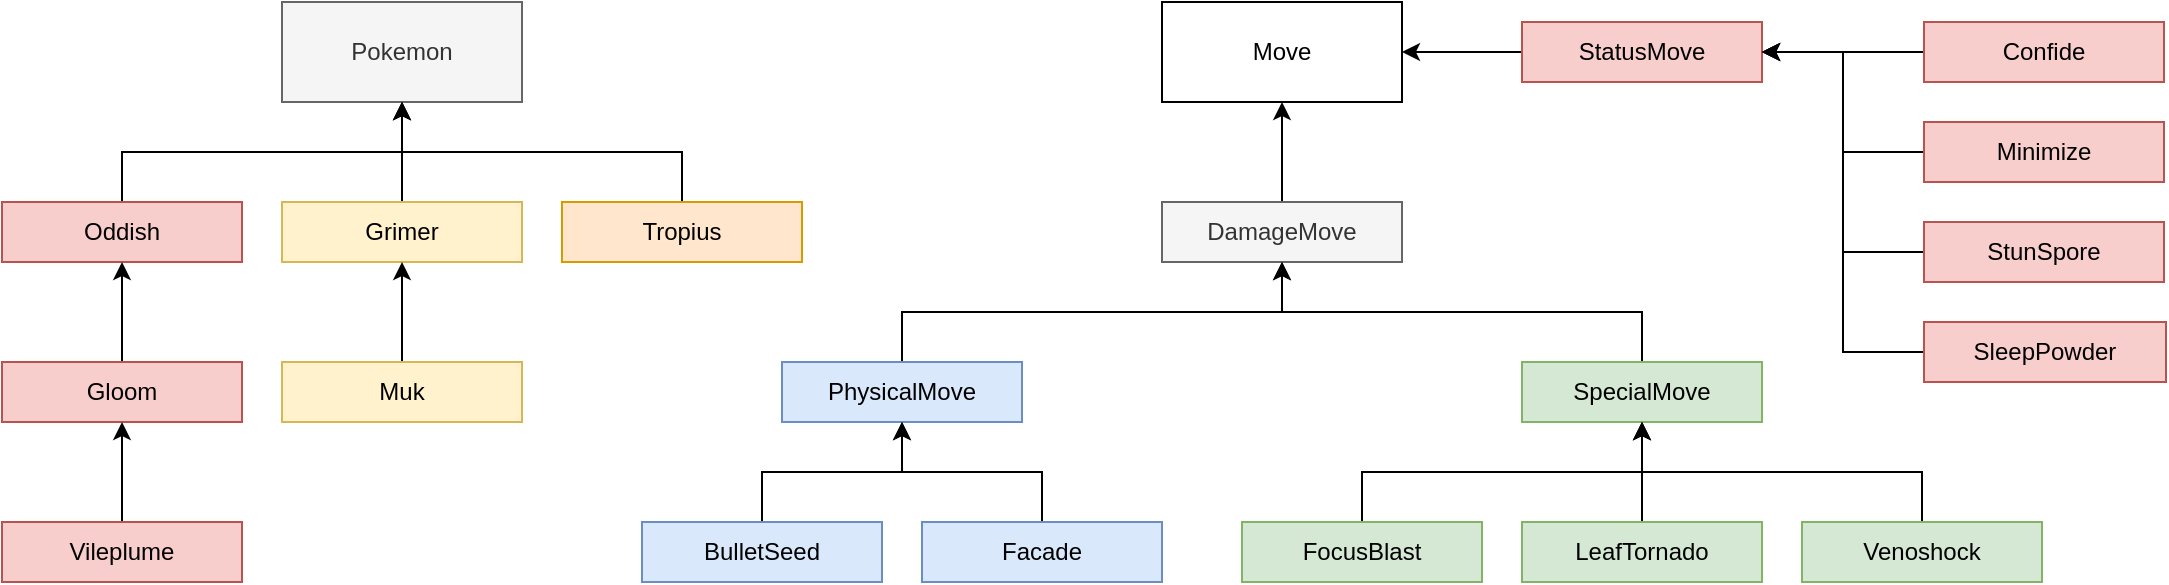 <mxfile version="20.5.1" type="github">
  <diagram id="C5RBs43oDa-KdzZeNtuy" name="Page-1">
    <mxGraphModel dx="1935" dy="647" grid="1" gridSize="10" guides="1" tooltips="1" connect="1" arrows="1" fold="1" page="1" pageScale="1" pageWidth="827" pageHeight="1169" math="0" shadow="0">
      <root>
        <mxCell id="WIyWlLk6GJQsqaUBKTNV-0" />
        <mxCell id="WIyWlLk6GJQsqaUBKTNV-1" parent="WIyWlLk6GJQsqaUBKTNV-0" />
        <mxCell id="nfMXEgDPx6NqNk5T6Ewk-1" value="Pokemon" style="rounded=0;whiteSpace=wrap;html=1;strokeColor=#666666;fillColor=#f5f5f5;fontColor=#333333;" vertex="1" parent="WIyWlLk6GJQsqaUBKTNV-1">
          <mxGeometry x="120" y="110" width="120" height="50" as="geometry" />
        </mxCell>
        <mxCell id="nfMXEgDPx6NqNk5T6Ewk-4" style="edgeStyle=orthogonalEdgeStyle;rounded=0;orthogonalLoop=1;jettySize=auto;html=1;exitX=0.5;exitY=0;exitDx=0;exitDy=0;entryX=0.5;entryY=1;entryDx=0;entryDy=0;" edge="1" parent="WIyWlLk6GJQsqaUBKTNV-1" source="nfMXEgDPx6NqNk5T6Ewk-2" target="nfMXEgDPx6NqNk5T6Ewk-1">
          <mxGeometry relative="1" as="geometry" />
        </mxCell>
        <mxCell id="nfMXEgDPx6NqNk5T6Ewk-2" value="Tropius" style="rounded=0;whiteSpace=wrap;html=1;strokeColor=#d79b00;fillColor=#ffe6cc;" vertex="1" parent="WIyWlLk6GJQsqaUBKTNV-1">
          <mxGeometry x="260" y="210" width="120" height="30" as="geometry" />
        </mxCell>
        <mxCell id="nfMXEgDPx6NqNk5T6Ewk-7" style="edgeStyle=orthogonalEdgeStyle;rounded=0;orthogonalLoop=1;jettySize=auto;html=1;exitX=0.5;exitY=0;exitDx=0;exitDy=0;entryX=0.5;entryY=1;entryDx=0;entryDy=0;" edge="1" parent="WIyWlLk6GJQsqaUBKTNV-1" source="nfMXEgDPx6NqNk5T6Ewk-5" target="nfMXEgDPx6NqNk5T6Ewk-1">
          <mxGeometry relative="1" as="geometry" />
        </mxCell>
        <mxCell id="nfMXEgDPx6NqNk5T6Ewk-5" value="Grimer" style="rounded=0;whiteSpace=wrap;html=1;strokeColor=#d6b656;fillColor=#fff2cc;" vertex="1" parent="WIyWlLk6GJQsqaUBKTNV-1">
          <mxGeometry x="120" y="210" width="120" height="30" as="geometry" />
        </mxCell>
        <mxCell id="nfMXEgDPx6NqNk5T6Ewk-9" style="edgeStyle=orthogonalEdgeStyle;rounded=0;orthogonalLoop=1;jettySize=auto;html=1;exitX=0.5;exitY=0;exitDx=0;exitDy=0;entryX=0.5;entryY=1;entryDx=0;entryDy=0;" edge="1" parent="WIyWlLk6GJQsqaUBKTNV-1" source="nfMXEgDPx6NqNk5T6Ewk-8" target="nfMXEgDPx6NqNk5T6Ewk-1">
          <mxGeometry relative="1" as="geometry" />
        </mxCell>
        <mxCell id="nfMXEgDPx6NqNk5T6Ewk-8" value="Oddish" style="rounded=0;whiteSpace=wrap;html=1;strokeColor=#b85450;fillColor=#f8cecc;" vertex="1" parent="WIyWlLk6GJQsqaUBKTNV-1">
          <mxGeometry x="-20" y="210" width="120" height="30" as="geometry" />
        </mxCell>
        <mxCell id="nfMXEgDPx6NqNk5T6Ewk-11" style="edgeStyle=orthogonalEdgeStyle;rounded=0;orthogonalLoop=1;jettySize=auto;html=1;exitX=0.5;exitY=0;exitDx=0;exitDy=0;entryX=0.5;entryY=1;entryDx=0;entryDy=0;" edge="1" parent="WIyWlLk6GJQsqaUBKTNV-1" source="nfMXEgDPx6NqNk5T6Ewk-10" target="nfMXEgDPx6NqNk5T6Ewk-5">
          <mxGeometry relative="1" as="geometry" />
        </mxCell>
        <mxCell id="nfMXEgDPx6NqNk5T6Ewk-10" value="Muk" style="rounded=0;whiteSpace=wrap;html=1;strokeColor=#d6b656;fillColor=#fff2cc;" vertex="1" parent="WIyWlLk6GJQsqaUBKTNV-1">
          <mxGeometry x="120" y="290" width="120" height="30" as="geometry" />
        </mxCell>
        <mxCell id="nfMXEgDPx6NqNk5T6Ewk-13" style="edgeStyle=orthogonalEdgeStyle;rounded=0;orthogonalLoop=1;jettySize=auto;html=1;exitX=0.5;exitY=0;exitDx=0;exitDy=0;entryX=0.5;entryY=1;entryDx=0;entryDy=0;" edge="1" parent="WIyWlLk6GJQsqaUBKTNV-1" source="nfMXEgDPx6NqNk5T6Ewk-12" target="nfMXEgDPx6NqNk5T6Ewk-8">
          <mxGeometry relative="1" as="geometry" />
        </mxCell>
        <mxCell id="nfMXEgDPx6NqNk5T6Ewk-12" value="Gloom" style="rounded=0;whiteSpace=wrap;html=1;strokeColor=#b85450;fillColor=#f8cecc;" vertex="1" parent="WIyWlLk6GJQsqaUBKTNV-1">
          <mxGeometry x="-20" y="290" width="120" height="30" as="geometry" />
        </mxCell>
        <mxCell id="nfMXEgDPx6NqNk5T6Ewk-15" style="edgeStyle=orthogonalEdgeStyle;rounded=0;orthogonalLoop=1;jettySize=auto;html=1;exitX=0.5;exitY=0;exitDx=0;exitDy=0;entryX=0.5;entryY=1;entryDx=0;entryDy=0;" edge="1" parent="WIyWlLk6GJQsqaUBKTNV-1" source="nfMXEgDPx6NqNk5T6Ewk-14" target="nfMXEgDPx6NqNk5T6Ewk-12">
          <mxGeometry relative="1" as="geometry" />
        </mxCell>
        <mxCell id="nfMXEgDPx6NqNk5T6Ewk-14" value="Vileplume" style="rounded=0;whiteSpace=wrap;html=1;strokeColor=#b85450;fillColor=#f8cecc;" vertex="1" parent="WIyWlLk6GJQsqaUBKTNV-1">
          <mxGeometry x="-20" y="370" width="120" height="30" as="geometry" />
        </mxCell>
        <mxCell id="nfMXEgDPx6NqNk5T6Ewk-16" value="Move" style="rounded=0;whiteSpace=wrap;html=1;" vertex="1" parent="WIyWlLk6GJQsqaUBKTNV-1">
          <mxGeometry x="560" y="110" width="120" height="50" as="geometry" />
        </mxCell>
        <mxCell id="nfMXEgDPx6NqNk5T6Ewk-18" style="edgeStyle=orthogonalEdgeStyle;rounded=0;orthogonalLoop=1;jettySize=auto;html=1;exitX=0.5;exitY=0;exitDx=0;exitDy=0;entryX=0.5;entryY=1;entryDx=0;entryDy=0;" edge="1" parent="WIyWlLk6GJQsqaUBKTNV-1" source="nfMXEgDPx6NqNk5T6Ewk-17" target="nfMXEgDPx6NqNk5T6Ewk-16">
          <mxGeometry relative="1" as="geometry" />
        </mxCell>
        <mxCell id="nfMXEgDPx6NqNk5T6Ewk-17" value="DamageMove" style="rounded=0;whiteSpace=wrap;html=1;strokeColor=#666666;fillColor=#f5f5f5;fontColor=#333333;" vertex="1" parent="WIyWlLk6GJQsqaUBKTNV-1">
          <mxGeometry x="560" y="210" width="120" height="30" as="geometry" />
        </mxCell>
        <mxCell id="nfMXEgDPx6NqNk5T6Ewk-54" style="edgeStyle=orthogonalEdgeStyle;rounded=0;orthogonalLoop=1;jettySize=auto;html=1;exitX=0;exitY=0.5;exitDx=0;exitDy=0;entryX=1;entryY=0.5;entryDx=0;entryDy=0;" edge="1" parent="WIyWlLk6GJQsqaUBKTNV-1" source="nfMXEgDPx6NqNk5T6Ewk-19" target="nfMXEgDPx6NqNk5T6Ewk-16">
          <mxGeometry relative="1" as="geometry" />
        </mxCell>
        <mxCell id="nfMXEgDPx6NqNk5T6Ewk-19" value="StatusMove" style="rounded=0;whiteSpace=wrap;html=1;strokeColor=#b85450;fillColor=#f8cecc;" vertex="1" parent="WIyWlLk6GJQsqaUBKTNV-1">
          <mxGeometry x="740" y="120" width="120" height="30" as="geometry" />
        </mxCell>
        <mxCell id="nfMXEgDPx6NqNk5T6Ewk-25" style="edgeStyle=orthogonalEdgeStyle;rounded=0;orthogonalLoop=1;jettySize=auto;html=1;exitX=0.5;exitY=0;exitDx=0;exitDy=0;" edge="1" parent="WIyWlLk6GJQsqaUBKTNV-1" source="nfMXEgDPx6NqNk5T6Ewk-23" target="nfMXEgDPx6NqNk5T6Ewk-17">
          <mxGeometry relative="1" as="geometry" />
        </mxCell>
        <mxCell id="nfMXEgDPx6NqNk5T6Ewk-23" value="PhysicalMove" style="rounded=0;whiteSpace=wrap;html=1;strokeColor=#6c8ebf;fillColor=#dae8fc;" vertex="1" parent="WIyWlLk6GJQsqaUBKTNV-1">
          <mxGeometry x="370" y="290" width="120" height="30" as="geometry" />
        </mxCell>
        <mxCell id="nfMXEgDPx6NqNk5T6Ewk-26" style="edgeStyle=orthogonalEdgeStyle;rounded=0;orthogonalLoop=1;jettySize=auto;html=1;exitX=0.5;exitY=0;exitDx=0;exitDy=0;" edge="1" parent="WIyWlLk6GJQsqaUBKTNV-1" source="nfMXEgDPx6NqNk5T6Ewk-24" target="nfMXEgDPx6NqNk5T6Ewk-17">
          <mxGeometry relative="1" as="geometry" />
        </mxCell>
        <mxCell id="nfMXEgDPx6NqNk5T6Ewk-24" value="SpecialMove" style="rounded=0;whiteSpace=wrap;html=1;strokeColor=#82b366;fillColor=#d5e8d4;" vertex="1" parent="WIyWlLk6GJQsqaUBKTNV-1">
          <mxGeometry x="740" y="290" width="120" height="30" as="geometry" />
        </mxCell>
        <mxCell id="nfMXEgDPx6NqNk5T6Ewk-29" style="edgeStyle=orthogonalEdgeStyle;rounded=0;orthogonalLoop=1;jettySize=auto;html=1;exitX=0.5;exitY=0;exitDx=0;exitDy=0;entryX=0.5;entryY=1;entryDx=0;entryDy=0;" edge="1" parent="WIyWlLk6GJQsqaUBKTNV-1" source="nfMXEgDPx6NqNk5T6Ewk-27" target="nfMXEgDPx6NqNk5T6Ewk-23">
          <mxGeometry relative="1" as="geometry" />
        </mxCell>
        <mxCell id="nfMXEgDPx6NqNk5T6Ewk-27" value="Facade" style="rounded=0;whiteSpace=wrap;html=1;strokeColor=#6c8ebf;fillColor=#dae8fc;" vertex="1" parent="WIyWlLk6GJQsqaUBKTNV-1">
          <mxGeometry x="440" y="370" width="120" height="30" as="geometry" />
        </mxCell>
        <mxCell id="nfMXEgDPx6NqNk5T6Ewk-30" style="edgeStyle=orthogonalEdgeStyle;rounded=0;orthogonalLoop=1;jettySize=auto;html=1;exitX=0.5;exitY=0;exitDx=0;exitDy=0;entryX=0.5;entryY=1;entryDx=0;entryDy=0;" edge="1" parent="WIyWlLk6GJQsqaUBKTNV-1" source="nfMXEgDPx6NqNk5T6Ewk-28" target="nfMXEgDPx6NqNk5T6Ewk-23">
          <mxGeometry relative="1" as="geometry" />
        </mxCell>
        <mxCell id="nfMXEgDPx6NqNk5T6Ewk-28" value="BulletSeed" style="rounded=0;whiteSpace=wrap;html=1;strokeColor=#6c8ebf;fillColor=#dae8fc;" vertex="1" parent="WIyWlLk6GJQsqaUBKTNV-1">
          <mxGeometry x="300" y="370" width="120" height="30" as="geometry" />
        </mxCell>
        <mxCell id="nfMXEgDPx6NqNk5T6Ewk-35" style="edgeStyle=orthogonalEdgeStyle;rounded=0;orthogonalLoop=1;jettySize=auto;html=1;exitX=0.5;exitY=0;exitDx=0;exitDy=0;entryX=0.5;entryY=1;entryDx=0;entryDy=0;" edge="1" parent="WIyWlLk6GJQsqaUBKTNV-1" source="nfMXEgDPx6NqNk5T6Ewk-31" target="nfMXEgDPx6NqNk5T6Ewk-24">
          <mxGeometry relative="1" as="geometry" />
        </mxCell>
        <mxCell id="nfMXEgDPx6NqNk5T6Ewk-31" value="FocusBlast" style="rounded=0;whiteSpace=wrap;html=1;strokeColor=#82b366;fillColor=#d5e8d4;" vertex="1" parent="WIyWlLk6GJQsqaUBKTNV-1">
          <mxGeometry x="600" y="370" width="120" height="30" as="geometry" />
        </mxCell>
        <mxCell id="nfMXEgDPx6NqNk5T6Ewk-39" style="edgeStyle=orthogonalEdgeStyle;rounded=0;orthogonalLoop=1;jettySize=auto;html=1;exitX=0.5;exitY=0;exitDx=0;exitDy=0;entryX=0.5;entryY=1;entryDx=0;entryDy=0;" edge="1" parent="WIyWlLk6GJQsqaUBKTNV-1" source="nfMXEgDPx6NqNk5T6Ewk-33" target="nfMXEgDPx6NqNk5T6Ewk-24">
          <mxGeometry relative="1" as="geometry" />
        </mxCell>
        <mxCell id="nfMXEgDPx6NqNk5T6Ewk-33" value="Venoshock" style="rounded=0;whiteSpace=wrap;html=1;strokeColor=#82b366;fillColor=#d5e8d4;" vertex="1" parent="WIyWlLk6GJQsqaUBKTNV-1">
          <mxGeometry x="880" y="370" width="120" height="30" as="geometry" />
        </mxCell>
        <mxCell id="nfMXEgDPx6NqNk5T6Ewk-38" style="edgeStyle=orthogonalEdgeStyle;rounded=0;orthogonalLoop=1;jettySize=auto;html=1;exitX=0.5;exitY=0;exitDx=0;exitDy=0;entryX=0.5;entryY=1;entryDx=0;entryDy=0;" edge="1" parent="WIyWlLk6GJQsqaUBKTNV-1" source="nfMXEgDPx6NqNk5T6Ewk-34" target="nfMXEgDPx6NqNk5T6Ewk-24">
          <mxGeometry relative="1" as="geometry" />
        </mxCell>
        <mxCell id="nfMXEgDPx6NqNk5T6Ewk-34" value="LeafTornado" style="rounded=0;whiteSpace=wrap;html=1;strokeColor=#82b366;fillColor=#d5e8d4;" vertex="1" parent="WIyWlLk6GJQsqaUBKTNV-1">
          <mxGeometry x="740" y="370" width="120" height="30" as="geometry" />
        </mxCell>
        <mxCell id="nfMXEgDPx6NqNk5T6Ewk-45" style="edgeStyle=orthogonalEdgeStyle;rounded=0;orthogonalLoop=1;jettySize=auto;html=1;exitX=0;exitY=0.5;exitDx=0;exitDy=0;entryX=1;entryY=0.5;entryDx=0;entryDy=0;" edge="1" parent="WIyWlLk6GJQsqaUBKTNV-1" source="nfMXEgDPx6NqNk5T6Ewk-41" target="nfMXEgDPx6NqNk5T6Ewk-19">
          <mxGeometry relative="1" as="geometry" />
        </mxCell>
        <mxCell id="nfMXEgDPx6NqNk5T6Ewk-41" value="Confide" style="rounded=0;whiteSpace=wrap;html=1;strokeColor=#b85450;fillColor=#f8cecc;" vertex="1" parent="WIyWlLk6GJQsqaUBKTNV-1">
          <mxGeometry x="941" y="120" width="120" height="30" as="geometry" />
        </mxCell>
        <mxCell id="nfMXEgDPx6NqNk5T6Ewk-47" style="edgeStyle=orthogonalEdgeStyle;rounded=0;orthogonalLoop=1;jettySize=auto;html=1;exitX=0;exitY=0.5;exitDx=0;exitDy=0;entryX=1;entryY=0.5;entryDx=0;entryDy=0;" edge="1" parent="WIyWlLk6GJQsqaUBKTNV-1" source="nfMXEgDPx6NqNk5T6Ewk-42" target="nfMXEgDPx6NqNk5T6Ewk-19">
          <mxGeometry relative="1" as="geometry" />
        </mxCell>
        <mxCell id="nfMXEgDPx6NqNk5T6Ewk-42" value="Minimize" style="rounded=0;whiteSpace=wrap;html=1;strokeColor=#b85450;fillColor=#f8cecc;" vertex="1" parent="WIyWlLk6GJQsqaUBKTNV-1">
          <mxGeometry x="941" y="170" width="120" height="30" as="geometry" />
        </mxCell>
        <mxCell id="nfMXEgDPx6NqNk5T6Ewk-51" style="edgeStyle=orthogonalEdgeStyle;rounded=0;orthogonalLoop=1;jettySize=auto;html=1;exitX=0;exitY=0.5;exitDx=0;exitDy=0;entryX=1;entryY=0.5;entryDx=0;entryDy=0;" edge="1" parent="WIyWlLk6GJQsqaUBKTNV-1" source="nfMXEgDPx6NqNk5T6Ewk-43" target="nfMXEgDPx6NqNk5T6Ewk-19">
          <mxGeometry relative="1" as="geometry" />
        </mxCell>
        <mxCell id="nfMXEgDPx6NqNk5T6Ewk-43" value="SleepPowder" style="rounded=0;whiteSpace=wrap;html=1;strokeColor=#b85450;fillColor=#f8cecc;" vertex="1" parent="WIyWlLk6GJQsqaUBKTNV-1">
          <mxGeometry x="941" y="270" width="121" height="30" as="geometry" />
        </mxCell>
        <mxCell id="nfMXEgDPx6NqNk5T6Ewk-50" style="edgeStyle=orthogonalEdgeStyle;rounded=0;orthogonalLoop=1;jettySize=auto;html=1;exitX=0;exitY=0.5;exitDx=0;exitDy=0;entryX=1;entryY=0.5;entryDx=0;entryDy=0;" edge="1" parent="WIyWlLk6GJQsqaUBKTNV-1" source="nfMXEgDPx6NqNk5T6Ewk-44" target="nfMXEgDPx6NqNk5T6Ewk-19">
          <mxGeometry relative="1" as="geometry" />
        </mxCell>
        <mxCell id="nfMXEgDPx6NqNk5T6Ewk-44" value="StunSpore" style="rounded=0;whiteSpace=wrap;html=1;strokeColor=#b85450;fillColor=#f8cecc;" vertex="1" parent="WIyWlLk6GJQsqaUBKTNV-1">
          <mxGeometry x="941" y="220" width="120" height="30" as="geometry" />
        </mxCell>
      </root>
    </mxGraphModel>
  </diagram>
</mxfile>
